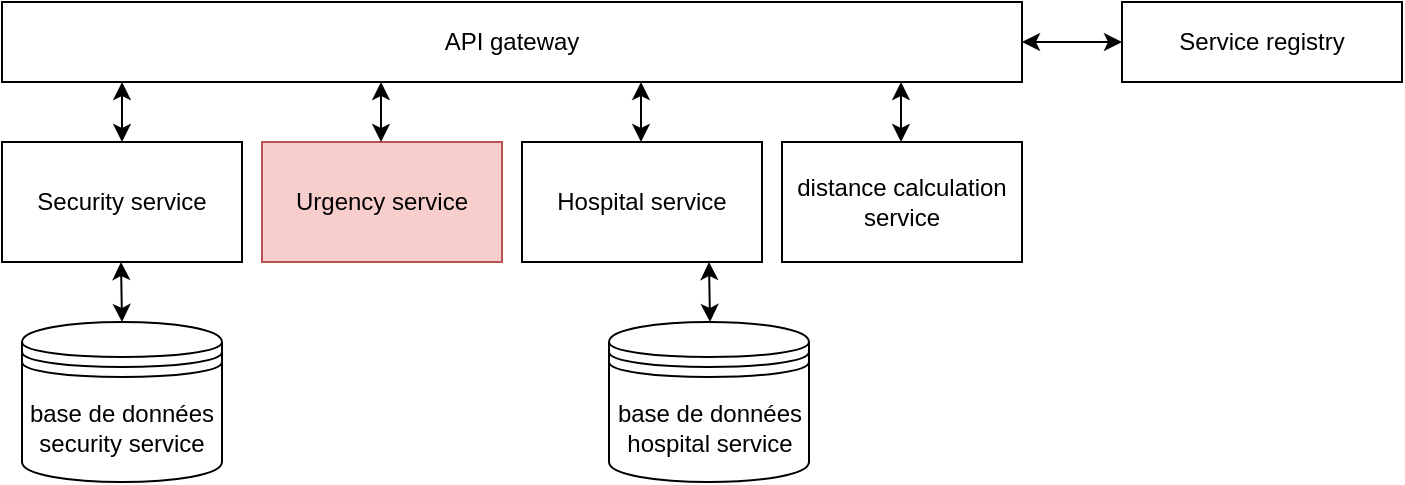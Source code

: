 <mxfile version="21.7.2" type="github">
  <diagram name="Page-1" id="BARYEIgrUGEw1FxIEYbJ">
    <mxGraphModel dx="1434" dy="726" grid="1" gridSize="10" guides="1" tooltips="1" connect="1" arrows="1" fold="1" page="1" pageScale="1" pageWidth="827" pageHeight="1169" math="0" shadow="0">
      <root>
        <mxCell id="0" />
        <mxCell id="1" parent="0" />
        <mxCell id="yLmzy0hs43JzRnSXJG_1-1" value="&lt;div&gt;API gateway&lt;/div&gt;" style="rounded=0;whiteSpace=wrap;html=1;" parent="1" vertex="1">
          <mxGeometry x="120" y="80" width="510" height="40" as="geometry" />
        </mxCell>
        <mxCell id="yLmzy0hs43JzRnSXJG_1-3" value="Hospital service" style="rounded=0;whiteSpace=wrap;html=1;" parent="1" vertex="1">
          <mxGeometry x="380" y="150" width="120" height="60" as="geometry" />
        </mxCell>
        <mxCell id="yLmzy0hs43JzRnSXJG_1-12" value="Security service" style="rounded=0;whiteSpace=wrap;html=1;" parent="1" vertex="1">
          <mxGeometry x="120" y="150" width="120" height="60" as="geometry" />
        </mxCell>
        <mxCell id="yLmzy0hs43JzRnSXJG_1-13" value="Service registry" style="rounded=0;whiteSpace=wrap;html=1;" parent="1" vertex="1">
          <mxGeometry x="680" y="80" width="140" height="40" as="geometry" />
        </mxCell>
        <mxCell id="yLmzy0hs43JzRnSXJG_1-14" value="" style="endArrow=classic;html=1;rounded=0;entryX=0;entryY=0.5;entryDx=0;entryDy=0;exitX=1;exitY=0.5;exitDx=0;exitDy=0;startArrow=classic;startFill=1;" parent="1" source="yLmzy0hs43JzRnSXJG_1-1" target="yLmzy0hs43JzRnSXJG_1-13" edge="1">
          <mxGeometry width="50" height="50" relative="1" as="geometry">
            <mxPoint x="390" y="370" as="sourcePoint" />
            <mxPoint x="440" y="320" as="targetPoint" />
          </mxGeometry>
        </mxCell>
        <mxCell id="yLmzy0hs43JzRnSXJG_1-19" value="" style="endArrow=classic;html=1;rounded=0;entryX=0.5;entryY=0;entryDx=0;entryDy=0;startArrow=classic;startFill=1;" parent="1" target="yLmzy0hs43JzRnSXJG_1-12" edge="1">
          <mxGeometry width="50" height="50" relative="1" as="geometry">
            <mxPoint x="180" y="120" as="sourcePoint" />
            <mxPoint x="510" y="190" as="targetPoint" />
          </mxGeometry>
        </mxCell>
        <mxCell id="68z2NXDWmadGhMFCb6Af-1" value="Urgency service" style="rounded=0;whiteSpace=wrap;html=1;fillColor=#f8cecc;strokeColor=#b85450;" parent="1" vertex="1">
          <mxGeometry x="250" y="150" width="120" height="60" as="geometry" />
        </mxCell>
        <mxCell id="68z2NXDWmadGhMFCb6Af-5" value="" style="endArrow=classic;html=1;rounded=0;exitX=0.875;exitY=1;exitDx=0;exitDy=0;exitPerimeter=0;startArrow=classic;startFill=1;" parent="1" edge="1">
          <mxGeometry width="50" height="50" relative="1" as="geometry">
            <mxPoint x="473.5" y="210" as="sourcePoint" />
            <mxPoint x="474" y="240" as="targetPoint" />
          </mxGeometry>
        </mxCell>
        <mxCell id="68z2NXDWmadGhMFCb6Af-6" value="" style="endArrow=classic;html=1;rounded=0;exitX=0.875;exitY=1;exitDx=0;exitDy=0;exitPerimeter=0;startArrow=classic;startFill=1;" parent="1" edge="1">
          <mxGeometry width="50" height="50" relative="1" as="geometry">
            <mxPoint x="179.5" y="210" as="sourcePoint" />
            <mxPoint x="180" y="240" as="targetPoint" />
          </mxGeometry>
        </mxCell>
        <mxCell id="68z2NXDWmadGhMFCb6Af-7" value="base de données hospital service" style="shape=datastore;whiteSpace=wrap;html=1;" parent="1" vertex="1">
          <mxGeometry x="423.5" y="240" width="100" height="80" as="geometry" />
        </mxCell>
        <mxCell id="68z2NXDWmadGhMFCb6Af-8" value="base de données security service" style="shape=datastore;whiteSpace=wrap;html=1;" parent="1" vertex="1">
          <mxGeometry x="130" y="240" width="100" height="80" as="geometry" />
        </mxCell>
        <mxCell id="f8cgxQ1kJbbqm6bV8r7C-1" value="distance calculation service" style="rounded=0;whiteSpace=wrap;html=1;" vertex="1" parent="1">
          <mxGeometry x="510" y="150" width="120" height="60" as="geometry" />
        </mxCell>
        <mxCell id="f8cgxQ1kJbbqm6bV8r7C-3" value="" style="endArrow=classic;html=1;rounded=0;entryX=0.5;entryY=0;entryDx=0;entryDy=0;startArrow=classic;startFill=1;" edge="1" parent="1">
          <mxGeometry width="50" height="50" relative="1" as="geometry">
            <mxPoint x="309.5" y="120" as="sourcePoint" />
            <mxPoint x="309.5" y="150" as="targetPoint" />
          </mxGeometry>
        </mxCell>
        <mxCell id="f8cgxQ1kJbbqm6bV8r7C-4" value="" style="endArrow=classic;html=1;rounded=0;entryX=0.5;entryY=0;entryDx=0;entryDy=0;startArrow=classic;startFill=1;" edge="1" parent="1">
          <mxGeometry width="50" height="50" relative="1" as="geometry">
            <mxPoint x="439.5" y="120" as="sourcePoint" />
            <mxPoint x="439.5" y="150" as="targetPoint" />
          </mxGeometry>
        </mxCell>
        <mxCell id="f8cgxQ1kJbbqm6bV8r7C-5" value="" style="endArrow=classic;html=1;rounded=0;entryX=0.5;entryY=0;entryDx=0;entryDy=0;startArrow=classic;startFill=1;" edge="1" parent="1">
          <mxGeometry width="50" height="50" relative="1" as="geometry">
            <mxPoint x="569.5" y="120" as="sourcePoint" />
            <mxPoint x="569.5" y="150" as="targetPoint" />
          </mxGeometry>
        </mxCell>
      </root>
    </mxGraphModel>
  </diagram>
</mxfile>

